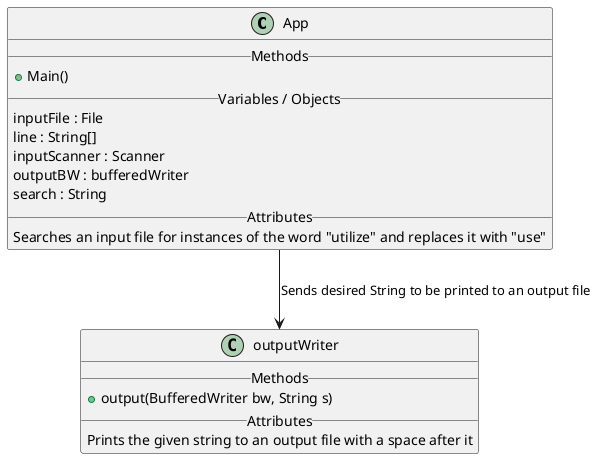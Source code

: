 @startuml
'https://plantuml.com/sequence-diagram

class "App" as App{
    __Methods__
    +Main()
    __Variables / Objects__
    inputFile : File
    line : String[]
    inputScanner : Scanner
    outputBW : bufferedWriter
    search : String
    __Attributes__
    Searches an input file for instances of the word "utilize" and replaces it with "use"
}
class "outputWriter" as outputWriter {
    __Methods__
    +output(BufferedWriter bw, String s)
    __Attributes__
    Prints the given string to an output file with a space after it
}

App --> outputWriter : Sends desired String to be printed to an output file
@enduml